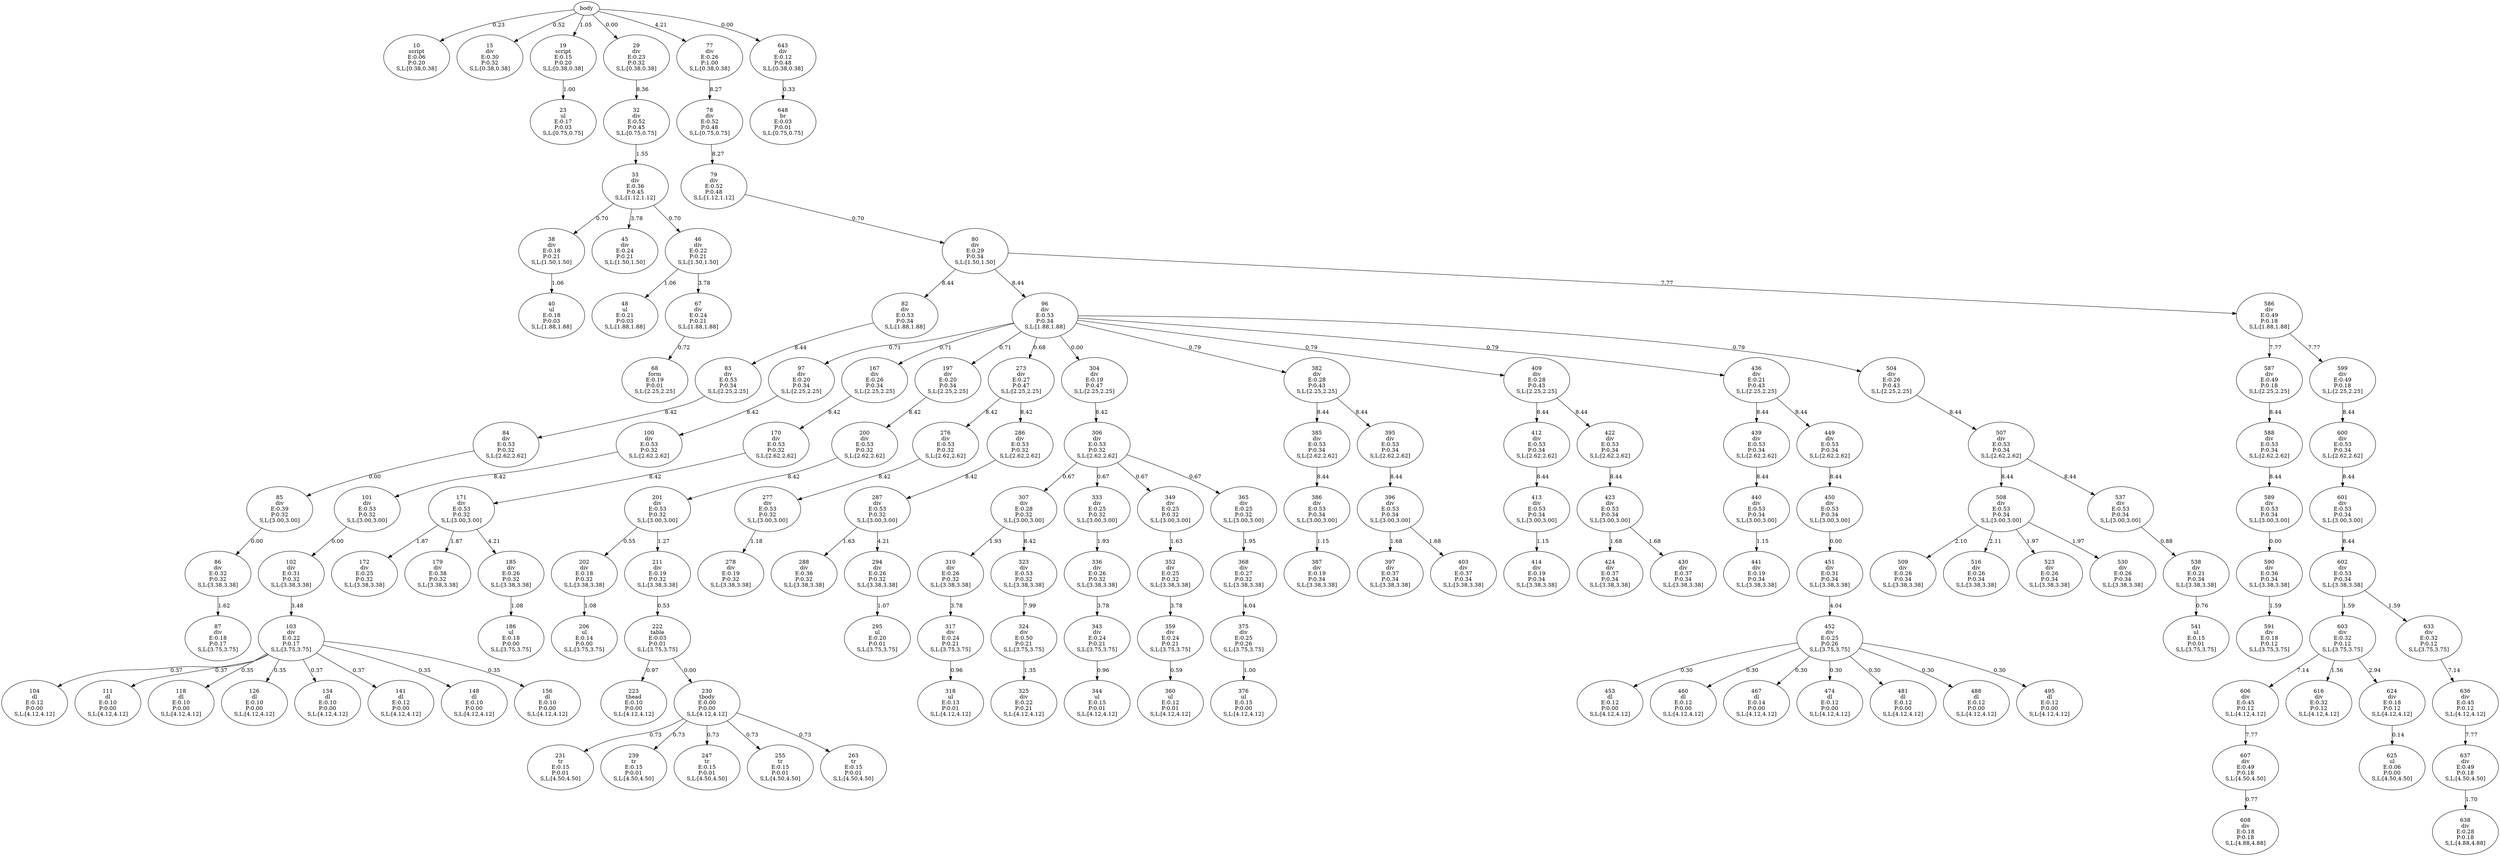 digraph "webpage" {
body_fb5297ef868fa0cb9f752b0297ea2f9c [label="body"]
script_082070686ed39fdc532d0c013ce1befb [label="10\nscript\nE:0.06\nP:0.20\nS,L:[0.38,0.38]"]
body_fb5297ef868fa0cb9f752b0297ea2f9c -> script_082070686ed39fdc532d0c013ce1befb
 [label="0.23"]div_91518e7738467773c736a898333ce2fd [label="15\ndiv\nE:0.30\nP:0.32\nS,L:[0.38,0.38]"]
body_fb5297ef868fa0cb9f752b0297ea2f9c -> div_91518e7738467773c736a898333ce2fd
 [label="0.52"]script_7d6c8bc0cfccafb11abfd28bb7cf82f4 [label="19\nscript\nE:0.15\nP:0.20\nS,L:[0.38,0.38]"]
body_fb5297ef868fa0cb9f752b0297ea2f9c -> script_7d6c8bc0cfccafb11abfd28bb7cf82f4
 [label="1.05"]ul_c2382d3646cf2a770903fd3ad4d947cd [label="23\nul\nE:0.17\nP:0.03\nS,L:[0.75,0.75]"]
script_7d6c8bc0cfccafb11abfd28bb7cf82f4 -> ul_c2382d3646cf2a770903fd3ad4d947cd
 [label="1.00"]div_3397c8e34414d027a91079e1630fb165 [label="29\ndiv\nE:0.23\nP:0.32\nS,L:[0.38,0.38]"]
body_fb5297ef868fa0cb9f752b0297ea2f9c -> div_3397c8e34414d027a91079e1630fb165
 [label="0.00"]div_dd738904b45b7b9be3b8d16b4ca70ea8 [label="32\ndiv\nE:0.52\nP:0.45\nS,L:[0.75,0.75]"]
div_3397c8e34414d027a91079e1630fb165 -> div_dd738904b45b7b9be3b8d16b4ca70ea8
 [label="8.36"]div_439f21125ec8c80dfeb25995e00c03ab [label="33\ndiv\nE:0.36\nP:0.45\nS,L:[1.12,1.12]"]
div_dd738904b45b7b9be3b8d16b4ca70ea8 -> div_439f21125ec8c80dfeb25995e00c03ab
 [label="1.55"]div_f0ddf5d3bd1b18f71579ac54da7aa1b9 [label="38\ndiv\nE:0.18\nP:0.21\nS,L:[1.50,1.50]"]
div_439f21125ec8c80dfeb25995e00c03ab -> div_f0ddf5d3bd1b18f71579ac54da7aa1b9
 [label="0.70"]ul_efd3a6358f13e944192be0d8040d5753 [label="40\nul\nE:0.18\nP:0.03\nS,L:[1.88,1.88]"]
div_f0ddf5d3bd1b18f71579ac54da7aa1b9 -> ul_efd3a6358f13e944192be0d8040d5753
 [label="1.06"]div_3fbeda91ef6ee3610cdf9a54c6254e1b [label="45\ndiv\nE:0.24\nP:0.21\nS,L:[1.50,1.50]"]
div_439f21125ec8c80dfeb25995e00c03ab -> div_3fbeda91ef6ee3610cdf9a54c6254e1b
 [label="3.78"]div_e9570a17efe1f1f756e6ecece080967a [label="46\ndiv\nE:0.22\nP:0.21\nS,L:[1.50,1.50]"]
div_439f21125ec8c80dfeb25995e00c03ab -> div_e9570a17efe1f1f756e6ecece080967a
 [label="0.70"]ul_0ababd7d5065320287d63624e31aec55 [label="48\nul\nE:0.21\nP:0.03\nS,L:[1.88,1.88]"]
div_e9570a17efe1f1f756e6ecece080967a -> ul_0ababd7d5065320287d63624e31aec55
 [label="1.06"]div_775b67cc67fd77e29caab64f4f1e6625 [label="67\ndiv\nE:0.24\nP:0.21\nS,L:[1.88,1.88]"]
div_e9570a17efe1f1f756e6ecece080967a -> div_775b67cc67fd77e29caab64f4f1e6625
 [label="3.78"]form_3dc29696904ce66ef2fc0eaa29321601 [label="68\nform\nE:0.19\nP:0.01\nS,L:[2.25,2.25]"]
div_775b67cc67fd77e29caab64f4f1e6625 -> form_3dc29696904ce66ef2fc0eaa29321601
 [label="0.72"]div_3a52ddc3a3ef331e4c730e82e35060a6 [label="77\ndiv\nE:0.26\nP:1.00\nS,L:[0.38,0.38]"]
body_fb5297ef868fa0cb9f752b0297ea2f9c -> div_3a52ddc3a3ef331e4c730e82e35060a6
 [label="4.21"]div_d6c48827bc0e361fde5439baf617ce51 [label="78\ndiv\nE:0.52\nP:0.48\nS,L:[0.75,0.75]"]
div_3a52ddc3a3ef331e4c730e82e35060a6 -> div_d6c48827bc0e361fde5439baf617ce51
 [label="8.27"]div_4e14846a636090fb9493371cd7a3e6d5 [label="79\ndiv\nE:0.52\nP:0.48\nS,L:[1.12,1.12]"]
div_d6c48827bc0e361fde5439baf617ce51 -> div_4e14846a636090fb9493371cd7a3e6d5
 [label="8.27"]div_30163e5b5525c36f48328192ff4d6196 [label="80\ndiv\nE:0.29\nP:0.34\nS,L:[1.50,1.50]"]
div_4e14846a636090fb9493371cd7a3e6d5 -> div_30163e5b5525c36f48328192ff4d6196
 [label="0.70"]div_21479979be926d8dccc3f83439069133 [label="82\ndiv\nE:0.53\nP:0.34\nS,L:[1.88,1.88]"]
div_30163e5b5525c36f48328192ff4d6196 -> div_21479979be926d8dccc3f83439069133
 [label="8.44"]div_c9c72059d782ab09bca6905c534f57c8 [label="83\ndiv\nE:0.53\nP:0.34\nS,L:[2.25,2.25]"]
div_21479979be926d8dccc3f83439069133 -> div_c9c72059d782ab09bca6905c534f57c8
 [label="8.44"]div_e97a913cfbaac06ebf45e96b50fda0f1 [label="84\ndiv\nE:0.53\nP:0.32\nS,L:[2.62,2.62]"]
div_c9c72059d782ab09bca6905c534f57c8 -> div_e97a913cfbaac06ebf45e96b50fda0f1
 [label="8.42"]div_10b54c87c1c80561849494e6a5e90df7 [label="85\ndiv\nE:0.39\nP:0.32\nS,L:[3.00,3.00]"]
div_e97a913cfbaac06ebf45e96b50fda0f1 -> div_10b54c87c1c80561849494e6a5e90df7
 [label="0.00"]div_9fdb601c22f431f99bc21e6b658db6ad [label="86\ndiv\nE:0.32\nP:0.32\nS,L:[3.38,3.38]"]
div_10b54c87c1c80561849494e6a5e90df7 -> div_9fdb601c22f431f99bc21e6b658db6ad
 [label="0.00"]div_aed7ffa818aeddae6d1fa3a29de884c6 [label="87\ndiv\nE:0.18\nP:0.17\nS,L:[3.75,3.75]"]
div_9fdb601c22f431f99bc21e6b658db6ad -> div_aed7ffa818aeddae6d1fa3a29de884c6
 [label="1.62"]div_b0332c278ccbf115c37eb07c1dc49d8e [label="96\ndiv\nE:0.53\nP:0.34\nS,L:[1.88,1.88]"]
div_30163e5b5525c36f48328192ff4d6196 -> div_b0332c278ccbf115c37eb07c1dc49d8e
 [label="8.44"]div_394bcbebc92851196168aa3aeb56f7cb [label="97\ndiv\nE:0.20\nP:0.34\nS,L:[2.25,2.25]"]
div_b0332c278ccbf115c37eb07c1dc49d8e -> div_394bcbebc92851196168aa3aeb56f7cb
 [label="0.71"]div_22f62dd4384f2af891afc7ebf8ea341d [label="100\ndiv\nE:0.53\nP:0.32\nS,L:[2.62,2.62]"]
div_394bcbebc92851196168aa3aeb56f7cb -> div_22f62dd4384f2af891afc7ebf8ea341d
 [label="8.42"]div_941fb0c31482140fed960bae217ea3dc [label="101\ndiv\nE:0.53\nP:0.32\nS,L:[3.00,3.00]"]
div_22f62dd4384f2af891afc7ebf8ea341d -> div_941fb0c31482140fed960bae217ea3dc
 [label="8.42"]div_edd5bd58f31bc100765d09f4b334e8a9 [label="102\ndiv\nE:0.31\nP:0.32\nS,L:[3.38,3.38]"]
div_941fb0c31482140fed960bae217ea3dc -> div_edd5bd58f31bc100765d09f4b334e8a9
 [label="0.00"]div_9774e67bbde9ae4f2776e5eba02cc72f [label="103\ndiv\nE:0.22\nP:0.17\nS,L:[3.75,3.75]"]
div_edd5bd58f31bc100765d09f4b334e8a9 -> div_9774e67bbde9ae4f2776e5eba02cc72f
 [label="3.48"]dl_d65bcff52b2ddeabad7919769c84bf1b [label="104\ndl\nE:0.12\nP:0.00\nS,L:[4.12,4.12]"]
div_9774e67bbde9ae4f2776e5eba02cc72f -> dl_d65bcff52b2ddeabad7919769c84bf1b
 [label="0.37"]dl_62627c4be957ed9c2e67463d55144ba5 [label="111\ndl\nE:0.10\nP:0.00\nS,L:[4.12,4.12]"]
div_9774e67bbde9ae4f2776e5eba02cc72f -> dl_62627c4be957ed9c2e67463d55144ba5
 [label="0.37"]dl_a35bd1594a4d08c2e4f1657033bbb197 [label="118\ndl\nE:0.10\nP:0.00\nS,L:[4.12,4.12]"]
div_9774e67bbde9ae4f2776e5eba02cc72f -> dl_a35bd1594a4d08c2e4f1657033bbb197
 [label="0.35"]dl_b8b4507643279816cf05dd63113fc6cc [label="126\ndl\nE:0.10\nP:0.00\nS,L:[4.12,4.12]"]
div_9774e67bbde9ae4f2776e5eba02cc72f -> dl_b8b4507643279816cf05dd63113fc6cc
 [label="0.35"]dl_60e154138f928c005d1f3bb9b65a1bb6 [label="134\ndl\nE:0.10\nP:0.00\nS,L:[4.12,4.12]"]
div_9774e67bbde9ae4f2776e5eba02cc72f -> dl_60e154138f928c005d1f3bb9b65a1bb6
 [label="0.37"]dl_2dbe87b7aa08aec0efacada1408d30f5 [label="141\ndl\nE:0.12\nP:0.00\nS,L:[4.12,4.12]"]
div_9774e67bbde9ae4f2776e5eba02cc72f -> dl_2dbe87b7aa08aec0efacada1408d30f5
 [label="0.37"]dl_73e8086d8a72357b7b36afb166afbce1 [label="148\ndl\nE:0.10\nP:0.00\nS,L:[4.12,4.12]"]
div_9774e67bbde9ae4f2776e5eba02cc72f -> dl_73e8086d8a72357b7b36afb166afbce1
 [label="0.35"]dl_c9a2e16468b33c14cb02f72ccb54ac98 [label="156\ndl\nE:0.10\nP:0.00\nS,L:[4.12,4.12]"]
div_9774e67bbde9ae4f2776e5eba02cc72f -> dl_c9a2e16468b33c14cb02f72ccb54ac98
 [label="0.35"]div_2f6e12027c9afa262f712fc6cf66d209 [label="167\ndiv\nE:0.26\nP:0.34\nS,L:[2.25,2.25]"]
div_b0332c278ccbf115c37eb07c1dc49d8e -> div_2f6e12027c9afa262f712fc6cf66d209
 [label="0.71"]div_144fe6a7c77985b06b79bf5e2f128715 [label="170\ndiv\nE:0.53\nP:0.32\nS,L:[2.62,2.62]"]
div_2f6e12027c9afa262f712fc6cf66d209 -> div_144fe6a7c77985b06b79bf5e2f128715
 [label="8.42"]div_548c12a82e144260d1ca3909ec7460d3 [label="171\ndiv\nE:0.53\nP:0.32\nS,L:[3.00,3.00]"]
div_144fe6a7c77985b06b79bf5e2f128715 -> div_548c12a82e144260d1ca3909ec7460d3
 [label="8.42"]div_528dccce52b2f84586afaa98786b6091 [label="172\ndiv\nE:0.25\nP:0.32\nS,L:[3.38,3.38]"]
div_548c12a82e144260d1ca3909ec7460d3 -> div_528dccce52b2f84586afaa98786b6091
 [label="1.87"]div_d2ee48f0119ff5ad5a38848c9b73e39f [label="179\ndiv\nE:0.38\nP:0.32\nS,L:[3.38,3.38]"]
div_548c12a82e144260d1ca3909ec7460d3 -> div_d2ee48f0119ff5ad5a38848c9b73e39f
 [label="1.87"]div_23619959366654091129ac4df9fd2010 [label="185\ndiv\nE:0.26\nP:0.32\nS,L:[3.38,3.38]"]
div_548c12a82e144260d1ca3909ec7460d3 -> div_23619959366654091129ac4df9fd2010
 [label="4.21"]ul_8e978a89ae477c4e9579babdb45a3e75 [label="186\nul\nE:0.18\nP:0.00\nS,L:[3.75,3.75]"]
div_23619959366654091129ac4df9fd2010 -> ul_8e978a89ae477c4e9579babdb45a3e75
 [label="1.08"]div_9a124394348763713c272cf9b9355153 [label="197\ndiv\nE:0.20\nP:0.34\nS,L:[2.25,2.25]"]
div_b0332c278ccbf115c37eb07c1dc49d8e -> div_9a124394348763713c272cf9b9355153
 [label="0.71"]div_485623bd4563341133b67129d9b5bd24 [label="200\ndiv\nE:0.53\nP:0.32\nS,L:[2.62,2.62]"]
div_9a124394348763713c272cf9b9355153 -> div_485623bd4563341133b67129d9b5bd24
 [label="8.42"]div_68088d592e30a5b950158a70e4507f24 [label="201\ndiv\nE:0.53\nP:0.32\nS,L:[3.00,3.00]"]
div_485623bd4563341133b67129d9b5bd24 -> div_68088d592e30a5b950158a70e4507f24
 [label="8.42"]div_201c2df5e0310678549f3ee1668b2703 [label="202\ndiv\nE:0.18\nP:0.32\nS,L:[3.38,3.38]"]
div_68088d592e30a5b950158a70e4507f24 -> div_201c2df5e0310678549f3ee1668b2703
 [label="0.55"]ul_7616d1e54c5382a5d35f12d2ab6b6fc2 [label="206\nul\nE:0.14\nP:0.00\nS,L:[3.75,3.75]"]
div_201c2df5e0310678549f3ee1668b2703 -> ul_7616d1e54c5382a5d35f12d2ab6b6fc2
 [label="1.08"]div_a187751f0e2dc27583f0570a571acae2 [label="211\ndiv\nE:0.19\nP:0.32\nS,L:[3.38,3.38]"]
div_68088d592e30a5b950158a70e4507f24 -> div_a187751f0e2dc27583f0570a571acae2
 [label="1.27"]table_b524446bd4367a7c41c111ac368a8f41 [label="222\ntable\nE:0.03\nP:0.01\nS,L:[3.75,3.75]"]
div_a187751f0e2dc27583f0570a571acae2 -> table_b524446bd4367a7c41c111ac368a8f41
 [label="0.53"]thead_f3ba2e6b3e84f60b23b6a4af02fb6d91 [label="223\nthead\nE:0.10\nP:0.00\nS,L:[4.12,4.12]"]
table_b524446bd4367a7c41c111ac368a8f41 -> thead_f3ba2e6b3e84f60b23b6a4af02fb6d91
 [label="0.97"]tbody_db0e99e326916fe664e53b84ab9dbb35 [label="230\ntbody\nE:0.00\nP:0.00\nS,L:[4.12,4.12]"]
table_b524446bd4367a7c41c111ac368a8f41 -> tbody_db0e99e326916fe664e53b84ab9dbb35
 [label="0.00"]tr_e2d14ff76a1b235ce6618f744be65e9b [label="231\ntr\nE:0.15\nP:0.01\nS,L:[4.50,4.50]"]
tbody_db0e99e326916fe664e53b84ab9dbb35 -> tr_e2d14ff76a1b235ce6618f744be65e9b
 [label="0.73"]tr_003e2939e4a71bcf2fb02ccafc593d66 [label="239\ntr\nE:0.15\nP:0.01\nS,L:[4.50,4.50]"]
tbody_db0e99e326916fe664e53b84ab9dbb35 -> tr_003e2939e4a71bcf2fb02ccafc593d66
 [label="0.73"]tr_105842a1d22961fa87344bb7385a91e8 [label="247\ntr\nE:0.15\nP:0.01\nS,L:[4.50,4.50]"]
tbody_db0e99e326916fe664e53b84ab9dbb35 -> tr_105842a1d22961fa87344bb7385a91e8
 [label="0.73"]tr_3282c81a413a2e3069fbdc26e6f7a7f8 [label="255\ntr\nE:0.15\nP:0.01\nS,L:[4.50,4.50]"]
tbody_db0e99e326916fe664e53b84ab9dbb35 -> tr_3282c81a413a2e3069fbdc26e6f7a7f8
 [label="0.73"]tr_f39cebb03ecdfd73f477516cbcf40283 [label="263\ntr\nE:0.15\nP:0.01\nS,L:[4.50,4.50]"]
tbody_db0e99e326916fe664e53b84ab9dbb35 -> tr_f39cebb03ecdfd73f477516cbcf40283
 [label="0.73"]div_951a5e3a8392b0ccc319b049f94fa602 [label="273\ndiv\nE:0.27\nP:0.47\nS,L:[2.25,2.25]"]
div_b0332c278ccbf115c37eb07c1dc49d8e -> div_951a5e3a8392b0ccc319b049f94fa602
 [label="0.68"]div_54b2b547713b6cd070c1ce546a634e84 [label="276\ndiv\nE:0.53\nP:0.32\nS,L:[2.62,2.62]"]
div_951a5e3a8392b0ccc319b049f94fa602 -> div_54b2b547713b6cd070c1ce546a634e84
 [label="8.42"]div_57bfc476e98306793aaedd175dd170af [label="277\ndiv\nE:0.53\nP:0.32\nS,L:[3.00,3.00]"]
div_54b2b547713b6cd070c1ce546a634e84 -> div_57bfc476e98306793aaedd175dd170af
 [label="8.42"]div_bf96c11a245ef39a62c87a969eadfacb [label="278\ndiv\nE:0.19\nP:0.32\nS,L:[3.38,3.38]"]
div_57bfc476e98306793aaedd175dd170af -> div_bf96c11a245ef39a62c87a969eadfacb
 [label="1.18"]div_c17ad9059c6526a8f8daef26c7a36492 [label="286\ndiv\nE:0.53\nP:0.32\nS,L:[2.62,2.62]"]
div_951a5e3a8392b0ccc319b049f94fa602 -> div_c17ad9059c6526a8f8daef26c7a36492
 [label="8.42"]div_62662636d71be0dbbf084ec58b969bfa [label="287\ndiv\nE:0.53\nP:0.32\nS,L:[3.00,3.00]"]
div_c17ad9059c6526a8f8daef26c7a36492 -> div_62662636d71be0dbbf084ec58b969bfa
 [label="8.42"]div_2fafb6a178ef4eaf1b9e515ae359eaa3 [label="288\ndiv\nE:0.36\nP:0.32\nS,L:[3.38,3.38]"]
div_62662636d71be0dbbf084ec58b969bfa -> div_2fafb6a178ef4eaf1b9e515ae359eaa3
 [label="1.63"]div_45546371eec894feee294f392d71fb51 [label="294\ndiv\nE:0.26\nP:0.32\nS,L:[3.38,3.38]"]
div_62662636d71be0dbbf084ec58b969bfa -> div_45546371eec894feee294f392d71fb51
 [label="4.21"]ul_6d666f891e524f02691576010655d230 [label="295\nul\nE:0.20\nP:0.01\nS,L:[3.75,3.75]"]
div_45546371eec894feee294f392d71fb51 -> ul_6d666f891e524f02691576010655d230
 [label="1.07"]div_09101fd3f3291a8468fec22ceff343f5 [label="304\ndiv\nE:0.19\nP:0.47\nS,L:[2.25,2.25]"]
div_b0332c278ccbf115c37eb07c1dc49d8e -> div_09101fd3f3291a8468fec22ceff343f5
 [label="0.00"]div_dc91f46c7eb63b24f2659e46de3a10cc [label="306\ndiv\nE:0.53\nP:0.32\nS,L:[2.62,2.62]"]
div_09101fd3f3291a8468fec22ceff343f5 -> div_dc91f46c7eb63b24f2659e46de3a10cc
 [label="8.42"]div_d128a8f434c78a8f974033c30e694b27 [label="307\ndiv\nE:0.28\nP:0.32\nS,L:[3.00,3.00]"]
div_dc91f46c7eb63b24f2659e46de3a10cc -> div_d128a8f434c78a8f974033c30e694b27
 [label="0.67"]div_e9ab49010432a2fd0e24db2badb10d86 [label="310\ndiv\nE:0.26\nP:0.32\nS,L:[3.38,3.38]"]
div_d128a8f434c78a8f974033c30e694b27 -> div_e9ab49010432a2fd0e24db2badb10d86
 [label="1.93"]div_5b85d4bcb2e0b729519a67d187ee175c [label="317\ndiv\nE:0.24\nP:0.21\nS,L:[3.75,3.75]"]
div_e9ab49010432a2fd0e24db2badb10d86 -> div_5b85d4bcb2e0b729519a67d187ee175c
 [label="3.78"]ul_aa0ddd351f094492b3be50af3452b205 [label="318\nul\nE:0.13\nP:0.01\nS,L:[4.12,4.12]"]
div_5b85d4bcb2e0b729519a67d187ee175c -> ul_aa0ddd351f094492b3be50af3452b205
 [label="0.96"]div_2a90b74c0ebd6eebee8bf6a2f574c889 [label="323\ndiv\nE:0.53\nP:0.32\nS,L:[3.38,3.38]"]
div_d128a8f434c78a8f974033c30e694b27 -> div_2a90b74c0ebd6eebee8bf6a2f574c889
 [label="8.42"]div_b1d762afad666a8f20019e671fbddfd9 [label="324\ndiv\nE:0.50\nP:0.21\nS,L:[3.75,3.75]"]
div_2a90b74c0ebd6eebee8bf6a2f574c889 -> div_b1d762afad666a8f20019e671fbddfd9
 [label="7.99"]div_eaacd89f52d3541e27274b08633f23b8 [label="325\ndiv\nE:0.22\nP:0.21\nS,L:[4.12,4.12]"]
div_b1d762afad666a8f20019e671fbddfd9 -> div_eaacd89f52d3541e27274b08633f23b8
 [label="1.35"]div_d8f8f7bee822353d7830db079933dda8 [label="333\ndiv\nE:0.25\nP:0.32\nS,L:[3.00,3.00]"]
div_dc91f46c7eb63b24f2659e46de3a10cc -> div_d8f8f7bee822353d7830db079933dda8
 [label="0.67"]div_7b6b8e20f81ff6dcd9cf94f89cc9d20f [label="336\ndiv\nE:0.26\nP:0.32\nS,L:[3.38,3.38]"]
div_d8f8f7bee822353d7830db079933dda8 -> div_7b6b8e20f81ff6dcd9cf94f89cc9d20f
 [label="1.93"]div_04ad3f63aa8d090d39f3b7152dbf3eb9 [label="343\ndiv\nE:0.24\nP:0.21\nS,L:[3.75,3.75]"]
div_7b6b8e20f81ff6dcd9cf94f89cc9d20f -> div_04ad3f63aa8d090d39f3b7152dbf3eb9
 [label="3.78"]ul_eb7239d2c687bd6dee2e9797a78f9340 [label="344\nul\nE:0.15\nP:0.01\nS,L:[4.12,4.12]"]
div_04ad3f63aa8d090d39f3b7152dbf3eb9 -> ul_eb7239d2c687bd6dee2e9797a78f9340
 [label="0.96"]div_4a4d6b3a2b62268345ae8a22374dd16b [label="349\ndiv\nE:0.25\nP:0.32\nS,L:[3.00,3.00]"]
div_dc91f46c7eb63b24f2659e46de3a10cc -> div_4a4d6b3a2b62268345ae8a22374dd16b
 [label="0.67"]div_9f65ed291be3b51741f3ea761ff45909 [label="352\ndiv\nE:0.25\nP:0.32\nS,L:[3.38,3.38]"]
div_4a4d6b3a2b62268345ae8a22374dd16b -> div_9f65ed291be3b51741f3ea761ff45909
 [label="1.63"]div_041804db1e5a24e154b726c84c1a71f1 [label="359\ndiv\nE:0.24\nP:0.21\nS,L:[3.75,3.75]"]
div_9f65ed291be3b51741f3ea761ff45909 -> div_041804db1e5a24e154b726c84c1a71f1
 [label="3.78"]ul_17c6a7999752baa95cb07f3d96970ca4 [label="360\nul\nE:0.12\nP:0.01\nS,L:[4.12,4.12]"]
div_041804db1e5a24e154b726c84c1a71f1 -> ul_17c6a7999752baa95cb07f3d96970ca4
 [label="0.59"]div_6ee293a94d640f65642e8a509a8b3f27 [label="365\ndiv\nE:0.25\nP:0.32\nS,L:[3.00,3.00]"]
div_dc91f46c7eb63b24f2659e46de3a10cc -> div_6ee293a94d640f65642e8a509a8b3f27
 [label="0.67"]div_2ce3a9b2455ae02e2c22f8b0b1820f20 [label="368\ndiv\nE:0.27\nP:0.32\nS,L:[3.38,3.38]"]
div_6ee293a94d640f65642e8a509a8b3f27 -> div_2ce3a9b2455ae02e2c22f8b0b1820f20
 [label="1.95"]div_22ed0c846c43a3321e48bb544b4dad86 [label="375\ndiv\nE:0.25\nP:0.26\nS,L:[3.75,3.75]"]
div_2ce3a9b2455ae02e2c22f8b0b1820f20 -> div_22ed0c846c43a3321e48bb544b4dad86
 [label="4.04"]ul_59dd987cec647a9ea913db69f5da73c2 [label="376\nul\nE:0.15\nP:0.00\nS,L:[4.12,4.12]"]
div_22ed0c846c43a3321e48bb544b4dad86 -> ul_59dd987cec647a9ea913db69f5da73c2
 [label="1.00"]div_16ba11776d460e2b09dba3fd0c126d58 [label="382\ndiv\nE:0.28\nP:0.43\nS,L:[2.25,2.25]"]
div_b0332c278ccbf115c37eb07c1dc49d8e -> div_16ba11776d460e2b09dba3fd0c126d58
 [label="0.79"]div_7638ce79d47c5f3e8e608228b4481708 [label="385\ndiv\nE:0.53\nP:0.34\nS,L:[2.62,2.62]"]
div_16ba11776d460e2b09dba3fd0c126d58 -> div_7638ce79d47c5f3e8e608228b4481708
 [label="8.44"]div_90c1376a7e979da61f4ab65ea7e5df19 [label="386\ndiv\nE:0.53\nP:0.34\nS,L:[3.00,3.00]"]
div_7638ce79d47c5f3e8e608228b4481708 -> div_90c1376a7e979da61f4ab65ea7e5df19
 [label="8.44"]div_dc8ee78537b4f8a9b27146cc4db26956 [label="387\ndiv\nE:0.19\nP:0.34\nS,L:[3.38,3.38]"]
div_90c1376a7e979da61f4ab65ea7e5df19 -> div_dc8ee78537b4f8a9b27146cc4db26956
 [label="1.15"]div_8ee498e00b646ccac60247607b764203 [label="395\ndiv\nE:0.53\nP:0.34\nS,L:[2.62,2.62]"]
div_16ba11776d460e2b09dba3fd0c126d58 -> div_8ee498e00b646ccac60247607b764203
 [label="8.44"]div_43985337f037f8f386f411350edb587e [label="396\ndiv\nE:0.53\nP:0.34\nS,L:[3.00,3.00]"]
div_8ee498e00b646ccac60247607b764203 -> div_43985337f037f8f386f411350edb587e
 [label="8.44"]div_ff408b92273329f802f75f2460fd41e7 [label="397\ndiv\nE:0.37\nP:0.34\nS,L:[3.38,3.38]"]
div_43985337f037f8f386f411350edb587e -> div_ff408b92273329f802f75f2460fd41e7
 [label="1.68"]div_dd9664f1b030c59939bdd287962fb2ee [label="403\ndiv\nE:0.37\nP:0.34\nS,L:[3.38,3.38]"]
div_43985337f037f8f386f411350edb587e -> div_dd9664f1b030c59939bdd287962fb2ee
 [label="1.68"]div_fa931012e8b234a17b2cadc154eba335 [label="409\ndiv\nE:0.28\nP:0.43\nS,L:[2.25,2.25]"]
div_b0332c278ccbf115c37eb07c1dc49d8e -> div_fa931012e8b234a17b2cadc154eba335
 [label="0.79"]div_c83eb74ca01d711db210765fab4c53f6 [label="412\ndiv\nE:0.53\nP:0.34\nS,L:[2.62,2.62]"]
div_fa931012e8b234a17b2cadc154eba335 -> div_c83eb74ca01d711db210765fab4c53f6
 [label="8.44"]div_22ee52daa9b465e631b8021187b5ccf3 [label="413\ndiv\nE:0.53\nP:0.34\nS,L:[3.00,3.00]"]
div_c83eb74ca01d711db210765fab4c53f6 -> div_22ee52daa9b465e631b8021187b5ccf3
 [label="8.44"]div_6b58528a1c124e15ee20d33330e23282 [label="414\ndiv\nE:0.19\nP:0.34\nS,L:[3.38,3.38]"]
div_22ee52daa9b465e631b8021187b5ccf3 -> div_6b58528a1c124e15ee20d33330e23282
 [label="1.15"]div_8541f7fc462465d09cdd61f9d50b2ed8 [label="422\ndiv\nE:0.53\nP:0.34\nS,L:[2.62,2.62]"]
div_fa931012e8b234a17b2cadc154eba335 -> div_8541f7fc462465d09cdd61f9d50b2ed8
 [label="8.44"]div_db7b4227417072dac4ff06cc8ea9ce60 [label="423\ndiv\nE:0.53\nP:0.34\nS,L:[3.00,3.00]"]
div_8541f7fc462465d09cdd61f9d50b2ed8 -> div_db7b4227417072dac4ff06cc8ea9ce60
 [label="8.44"]div_921e2642323658b52d4a0ac59ac258f0 [label="424\ndiv\nE:0.37\nP:0.34\nS,L:[3.38,3.38]"]
div_db7b4227417072dac4ff06cc8ea9ce60 -> div_921e2642323658b52d4a0ac59ac258f0
 [label="1.68"]div_4b24f45a88ac65dc4c9015b9efda093d [label="430\ndiv\nE:0.37\nP:0.34\nS,L:[3.38,3.38]"]
div_db7b4227417072dac4ff06cc8ea9ce60 -> div_4b24f45a88ac65dc4c9015b9efda093d
 [label="1.68"]div_599ac2104792f0bb59329982d20dee99 [label="436\ndiv\nE:0.21\nP:0.43\nS,L:[2.25,2.25]"]
div_b0332c278ccbf115c37eb07c1dc49d8e -> div_599ac2104792f0bb59329982d20dee99
 [label="0.79"]div_bf0ca75afaedb12fa2ac27cd3fb41121 [label="439\ndiv\nE:0.53\nP:0.34\nS,L:[2.62,2.62]"]
div_599ac2104792f0bb59329982d20dee99 -> div_bf0ca75afaedb12fa2ac27cd3fb41121
 [label="8.44"]div_08e840871d81d6e04a21f66101580587 [label="440\ndiv\nE:0.53\nP:0.34\nS,L:[3.00,3.00]"]
div_bf0ca75afaedb12fa2ac27cd3fb41121 -> div_08e840871d81d6e04a21f66101580587
 [label="8.44"]div_d3c67939508d2821cead9cc88c09336c [label="441\ndiv\nE:0.19\nP:0.34\nS,L:[3.38,3.38]"]
div_08e840871d81d6e04a21f66101580587 -> div_d3c67939508d2821cead9cc88c09336c
 [label="1.15"]div_f7264d71575d5eb8b8e18753b6e066a4 [label="449\ndiv\nE:0.53\nP:0.34\nS,L:[2.62,2.62]"]
div_599ac2104792f0bb59329982d20dee99 -> div_f7264d71575d5eb8b8e18753b6e066a4
 [label="8.44"]div_a70c6e7c6160ae2709b01b484a879064 [label="450\ndiv\nE:0.53\nP:0.34\nS,L:[3.00,3.00]"]
div_f7264d71575d5eb8b8e18753b6e066a4 -> div_a70c6e7c6160ae2709b01b484a879064
 [label="8.44"]div_75de038949dfdf4575ad72d3ed54e6ee [label="451\ndiv\nE:0.31\nP:0.34\nS,L:[3.38,3.38]"]
div_a70c6e7c6160ae2709b01b484a879064 -> div_75de038949dfdf4575ad72d3ed54e6ee
 [label="0.00"]div_d25c764eeddf215c6b579c6f10b2bc6f [label="452\ndiv\nE:0.25\nP:0.26\nS,L:[3.75,3.75]"]
div_75de038949dfdf4575ad72d3ed54e6ee -> div_d25c764eeddf215c6b579c6f10b2bc6f
 [label="4.04"]dl_6e00b202d74c245da8be2076bfcd6c77 [label="453\ndl\nE:0.12\nP:0.00\nS,L:[4.12,4.12]"]
div_d25c764eeddf215c6b579c6f10b2bc6f -> dl_6e00b202d74c245da8be2076bfcd6c77
 [label="0.30"]dl_2181ebd1c70d005a2bcc1d5d97837497 [label="460\ndl\nE:0.12\nP:0.00\nS,L:[4.12,4.12]"]
div_d25c764eeddf215c6b579c6f10b2bc6f -> dl_2181ebd1c70d005a2bcc1d5d97837497
 [label="0.30"]dl_fd78b84f3144c00fde7f9bfeff1606b6 [label="467\ndl\nE:0.14\nP:0.00\nS,L:[4.12,4.12]"]
div_d25c764eeddf215c6b579c6f10b2bc6f -> dl_fd78b84f3144c00fde7f9bfeff1606b6
 [label="0.30"]dl_b36e403c949549bb70acd97be3fc42a6 [label="474\ndl\nE:0.12\nP:0.00\nS,L:[4.12,4.12]"]
div_d25c764eeddf215c6b579c6f10b2bc6f -> dl_b36e403c949549bb70acd97be3fc42a6
 [label="0.30"]dl_0fcffc1e3d4b9b55b0a207ec430eeaf2 [label="481\ndl\nE:0.12\nP:0.00\nS,L:[4.12,4.12]"]
div_d25c764eeddf215c6b579c6f10b2bc6f -> dl_0fcffc1e3d4b9b55b0a207ec430eeaf2
 [label="0.30"]dl_045fb7e55006a701ccda560d5f9b1d0d [label="488\ndl\nE:0.12\nP:0.00\nS,L:[4.12,4.12]"]
div_d25c764eeddf215c6b579c6f10b2bc6f -> dl_045fb7e55006a701ccda560d5f9b1d0d
 [label="0.30"]dl_4333ae3ee60ff0addecee44423d19b0f [label="495\ndl\nE:0.12\nP:0.00\nS,L:[4.12,4.12]"]
div_d25c764eeddf215c6b579c6f10b2bc6f -> dl_4333ae3ee60ff0addecee44423d19b0f
 [label="0.30"]div_f1765dcb1dee6d564cb2489e7da7fa8a [label="504\ndiv\nE:0.26\nP:0.43\nS,L:[2.25,2.25]"]
div_b0332c278ccbf115c37eb07c1dc49d8e -> div_f1765dcb1dee6d564cb2489e7da7fa8a
 [label="0.79"]div_d519ad59f4661bc3f2a40f73f684e23d [label="507\ndiv\nE:0.53\nP:0.34\nS,L:[2.62,2.62]"]
div_f1765dcb1dee6d564cb2489e7da7fa8a -> div_d519ad59f4661bc3f2a40f73f684e23d
 [label="8.44"]div_6bfffbbaaa742fa372eee64c34684437 [label="508\ndiv\nE:0.53\nP:0.34\nS,L:[3.00,3.00]"]
div_d519ad59f4661bc3f2a40f73f684e23d -> div_6bfffbbaaa742fa372eee64c34684437
 [label="8.44"]div_1894a20d24e5675f1fb795c2c02f9b98 [label="509\ndiv\nE:0.26\nP:0.34\nS,L:[3.38,3.38]"]
div_6bfffbbaaa742fa372eee64c34684437 -> div_1894a20d24e5675f1fb795c2c02f9b98
 [label="2.10"]div_0aa48283d950ef707d9953db3b9869ef [label="516\ndiv\nE:0.26\nP:0.34\nS,L:[3.38,3.38]"]
div_6bfffbbaaa742fa372eee64c34684437 -> div_0aa48283d950ef707d9953db3b9869ef
 [label="2.11"]div_03d74c82402420f8a90f6125b1bb430a [label="523\ndiv\nE:0.26\nP:0.34\nS,L:[3.38,3.38]"]
div_6bfffbbaaa742fa372eee64c34684437 -> div_03d74c82402420f8a90f6125b1bb430a
 [label="1.97"]div_fbc3a6f403acba63ddddf8d643bf52a2 [label="530\ndiv\nE:0.26\nP:0.34\nS,L:[3.38,3.38]"]
div_6bfffbbaaa742fa372eee64c34684437 -> div_fbc3a6f403acba63ddddf8d643bf52a2
 [label="1.97"]div_8c92c4861fcb3de520e8c630d435b7ab [label="537\ndiv\nE:0.53\nP:0.34\nS,L:[3.00,3.00]"]
div_d519ad59f4661bc3f2a40f73f684e23d -> div_8c92c4861fcb3de520e8c630d435b7ab
 [label="8.44"]div_8bf65848711b576ee9fd07318252fe2f [label="538\ndiv\nE:0.21\nP:0.34\nS,L:[3.38,3.38]"]
div_8c92c4861fcb3de520e8c630d435b7ab -> div_8bf65848711b576ee9fd07318252fe2f
 [label="0.88"]ul_45350ab43412380f761ae1b2d18ece5b [label="541\nul\nE:0.15\nP:0.01\nS,L:[3.75,3.75]"]
div_8bf65848711b576ee9fd07318252fe2f -> ul_45350ab43412380f761ae1b2d18ece5b
 [label="0.76"]div_cedebd492eabfe57b9328d460de68c1c [label="586\ndiv\nE:0.49\nP:0.18\nS,L:[1.88,1.88]"]
div_30163e5b5525c36f48328192ff4d6196 -> div_cedebd492eabfe57b9328d460de68c1c
 [label="7.77"]div_8018a8f1c3bfb2ce1aa94b54763e110f [label="587\ndiv\nE:0.49\nP:0.18\nS,L:[2.25,2.25]"]
div_cedebd492eabfe57b9328d460de68c1c -> div_8018a8f1c3bfb2ce1aa94b54763e110f
 [label="7.77"]div_f9ac4570a0e2214f66d26eafc0117969 [label="588\ndiv\nE:0.53\nP:0.34\nS,L:[2.62,2.62]"]
div_8018a8f1c3bfb2ce1aa94b54763e110f -> div_f9ac4570a0e2214f66d26eafc0117969
 [label="8.44"]div_a419a0e1ec57f0cf83eb145cfad2c99d [label="589\ndiv\nE:0.53\nP:0.34\nS,L:[3.00,3.00]"]
div_f9ac4570a0e2214f66d26eafc0117969 -> div_a419a0e1ec57f0cf83eb145cfad2c99d
 [label="8.44"]div_2ff739a7dff95c7dc4ca58a81f5dc56b [label="590\ndiv\nE:0.36\nP:0.34\nS,L:[3.38,3.38]"]
div_a419a0e1ec57f0cf83eb145cfad2c99d -> div_2ff739a7dff95c7dc4ca58a81f5dc56b
 [label="0.00"]div_11d8d5e16d1955744edc4ef6148a7d9f [label="591\ndiv\nE:0.18\nP:0.12\nS,L:[3.75,3.75]"]
div_2ff739a7dff95c7dc4ca58a81f5dc56b -> div_11d8d5e16d1955744edc4ef6148a7d9f
 [label="1.59"]div_f06610191cab3fb01c89529780155898 [label="599\ndiv\nE:0.49\nP:0.18\nS,L:[2.25,2.25]"]
div_cedebd492eabfe57b9328d460de68c1c -> div_f06610191cab3fb01c89529780155898
 [label="7.77"]div_f56c2f0462d9610499bbd78550a99a64 [label="600\ndiv\nE:0.53\nP:0.34\nS,L:[2.62,2.62]"]
div_f06610191cab3fb01c89529780155898 -> div_f56c2f0462d9610499bbd78550a99a64
 [label="8.44"]div_9ed875ec10f25274f74c1591d7162f1e [label="601\ndiv\nE:0.53\nP:0.34\nS,L:[3.00,3.00]"]
div_f56c2f0462d9610499bbd78550a99a64 -> div_9ed875ec10f25274f74c1591d7162f1e
 [label="8.44"]div_b74f42aa47097f35f629b0c268b3111b [label="602\ndiv\nE:0.53\nP:0.34\nS,L:[3.38,3.38]"]
div_9ed875ec10f25274f74c1591d7162f1e -> div_b74f42aa47097f35f629b0c268b3111b
 [label="8.44"]div_c3ddd40cbb5d0018a55aaadcdd34a6d1 [label="603\ndiv\nE:0.32\nP:0.12\nS,L:[3.75,3.75]"]
div_b74f42aa47097f35f629b0c268b3111b -> div_c3ddd40cbb5d0018a55aaadcdd34a6d1
 [label="1.59"]div_37900c4ba907d2de0637288d448474b2 [label="606\ndiv\nE:0.45\nP:0.12\nS,L:[4.12,4.12]"]
div_c3ddd40cbb5d0018a55aaadcdd34a6d1 -> div_37900c4ba907d2de0637288d448474b2
 [label="7.14"]div_07ca6d686cd9fba4de4bfbd4ba8a3d36 [label="607\ndiv\nE:0.49\nP:0.18\nS,L:[4.50,4.50]"]
div_37900c4ba907d2de0637288d448474b2 -> div_07ca6d686cd9fba4de4bfbd4ba8a3d36
 [label="7.77"]div_46a64fb2ccf45031a200b4e4aebd94a8 [label="608\ndiv\nE:0.18\nP:0.18\nS,L:[4.88,4.88]"]
div_07ca6d686cd9fba4de4bfbd4ba8a3d36 -> div_46a64fb2ccf45031a200b4e4aebd94a8
 [label="0.77"]div_7378e9da0c8076065686b4106597474d [label="616\ndiv\nE:0.32\nP:0.12\nS,L:[4.12,4.12]"]
div_c3ddd40cbb5d0018a55aaadcdd34a6d1 -> div_7378e9da0c8076065686b4106597474d
 [label="1.56"]div_3bfa007bb7571d72510d360863604641 [label="624\ndiv\nE:0.18\nP:0.12\nS,L:[4.12,4.12]"]
div_c3ddd40cbb5d0018a55aaadcdd34a6d1 -> div_3bfa007bb7571d72510d360863604641
 [label="2.94"]ul_6ff91a8202b3d3fc2d4f779a0bfbdbfa [label="625\nul\nE:0.06\nP:0.00\nS,L:[4.50,4.50]"]
div_3bfa007bb7571d72510d360863604641 -> ul_6ff91a8202b3d3fc2d4f779a0bfbdbfa
 [label="0.14"]div_39d297467d3c007d6d7d36b9b8faea57 [label="633\ndiv\nE:0.32\nP:0.12\nS,L:[3.75,3.75]"]
div_b74f42aa47097f35f629b0c268b3111b -> div_39d297467d3c007d6d7d36b9b8faea57
 [label="1.59"]div_36d54ddc28ff7c44f2173369f2bdee12 [label="636\ndiv\nE:0.45\nP:0.12\nS,L:[4.12,4.12]"]
div_39d297467d3c007d6d7d36b9b8faea57 -> div_36d54ddc28ff7c44f2173369f2bdee12
 [label="7.14"]div_f0822a9c5599a88223d054ab8cbeaada [label="637\ndiv\nE:0.49\nP:0.18\nS,L:[4.50,4.50]"]
div_36d54ddc28ff7c44f2173369f2bdee12 -> div_f0822a9c5599a88223d054ab8cbeaada
 [label="7.77"]div_9f1e533156cfd02d8e3dbbcbbc2096b1 [label="638\ndiv\nE:0.28\nP:0.18\nS,L:[4.88,4.88]"]
div_f0822a9c5599a88223d054ab8cbeaada -> div_9f1e533156cfd02d8e3dbbcbbc2096b1
 [label="1.70"]div_cd10b2710b05a70ab1e48534c0d6636c [label="643\ndiv\nE:0.12\nP:0.48\nS,L:[0.38,0.38]"]
body_fb5297ef868fa0cb9f752b0297ea2f9c -> div_cd10b2710b05a70ab1e48534c0d6636c
 [label="0.00"]br_dae3cfc857757b2cacff89b896eed4bc [label="648\nbr\nE:0.03\nP:0.01\nS,L:[0.75,0.75]"]
div_cd10b2710b05a70ab1e48534c0d6636c -> br_dae3cfc857757b2cacff89b896eed4bc
 [label="0.33"]}
